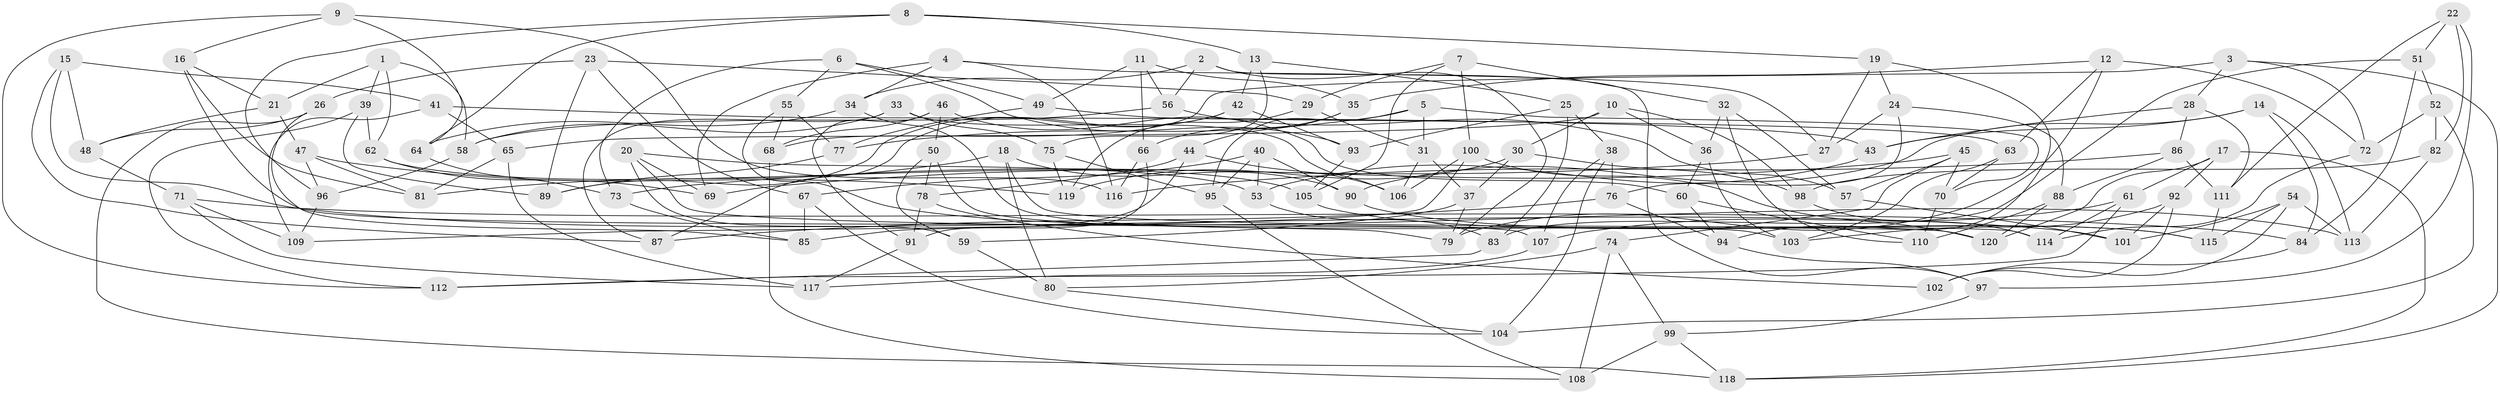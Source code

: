 // coarse degree distribution, {8: 0.1111111111111111, 4: 0.16666666666666666, 12: 0.05555555555555555, 10: 0.1111111111111111, 11: 0.08333333333333333, 9: 0.16666666666666666, 7: 0.027777777777777776, 5: 0.05555555555555555, 6: 0.1111111111111111, 13: 0.027777777777777776, 3: 0.08333333333333333}
// Generated by graph-tools (version 1.1) at 2025/20/03/04/25 18:20:53]
// undirected, 120 vertices, 240 edges
graph export_dot {
graph [start="1"]
  node [color=gray90,style=filled];
  1;
  2;
  3;
  4;
  5;
  6;
  7;
  8;
  9;
  10;
  11;
  12;
  13;
  14;
  15;
  16;
  17;
  18;
  19;
  20;
  21;
  22;
  23;
  24;
  25;
  26;
  27;
  28;
  29;
  30;
  31;
  32;
  33;
  34;
  35;
  36;
  37;
  38;
  39;
  40;
  41;
  42;
  43;
  44;
  45;
  46;
  47;
  48;
  49;
  50;
  51;
  52;
  53;
  54;
  55;
  56;
  57;
  58;
  59;
  60;
  61;
  62;
  63;
  64;
  65;
  66;
  67;
  68;
  69;
  70;
  71;
  72;
  73;
  74;
  75;
  76;
  77;
  78;
  79;
  80;
  81;
  82;
  83;
  84;
  85;
  86;
  87;
  88;
  89;
  90;
  91;
  92;
  93;
  94;
  95;
  96;
  97;
  98;
  99;
  100;
  101;
  102;
  103;
  104;
  105;
  106;
  107;
  108;
  109;
  110;
  111;
  112;
  113;
  114;
  115;
  116;
  117;
  118;
  119;
  120;
  1 -- 62;
  1 -- 39;
  1 -- 21;
  1 -- 58;
  2 -- 79;
  2 -- 97;
  2 -- 34;
  2 -- 56;
  3 -- 68;
  3 -- 118;
  3 -- 28;
  3 -- 72;
  4 -- 34;
  4 -- 69;
  4 -- 116;
  4 -- 27;
  5 -- 77;
  5 -- 31;
  5 -- 70;
  5 -- 95;
  6 -- 49;
  6 -- 93;
  6 -- 73;
  6 -- 55;
  7 -- 100;
  7 -- 29;
  7 -- 105;
  7 -- 32;
  8 -- 96;
  8 -- 64;
  8 -- 19;
  8 -- 13;
  9 -- 16;
  9 -- 116;
  9 -- 64;
  9 -- 112;
  10 -- 65;
  10 -- 98;
  10 -- 30;
  10 -- 36;
  11 -- 56;
  11 -- 66;
  11 -- 49;
  11 -- 35;
  12 -- 35;
  12 -- 72;
  12 -- 63;
  12 -- 79;
  13 -- 25;
  13 -- 42;
  13 -- 75;
  14 -- 43;
  14 -- 90;
  14 -- 84;
  14 -- 113;
  15 -- 87;
  15 -- 48;
  15 -- 101;
  15 -- 41;
  16 -- 107;
  16 -- 21;
  16 -- 81;
  17 -- 92;
  17 -- 61;
  17 -- 120;
  17 -- 118;
  18 -- 90;
  18 -- 81;
  18 -- 80;
  18 -- 114;
  19 -- 24;
  19 -- 94;
  19 -- 27;
  20 -- 69;
  20 -- 59;
  20 -- 120;
  20 -- 53;
  21 -- 47;
  21 -- 48;
  22 -- 97;
  22 -- 111;
  22 -- 51;
  22 -- 82;
  23 -- 29;
  23 -- 67;
  23 -- 89;
  23 -- 26;
  24 -- 88;
  24 -- 76;
  24 -- 27;
  25 -- 38;
  25 -- 83;
  25 -- 93;
  26 -- 85;
  26 -- 48;
  26 -- 118;
  27 -- 73;
  28 -- 111;
  28 -- 43;
  28 -- 86;
  29 -- 119;
  29 -- 31;
  30 -- 37;
  30 -- 119;
  30 -- 98;
  31 -- 106;
  31 -- 37;
  32 -- 57;
  32 -- 110;
  32 -- 36;
  33 -- 106;
  33 -- 58;
  33 -- 75;
  33 -- 87;
  34 -- 103;
  34 -- 64;
  35 -- 66;
  35 -- 44;
  36 -- 60;
  36 -- 103;
  37 -- 79;
  37 -- 59;
  38 -- 104;
  38 -- 107;
  38 -- 76;
  39 -- 112;
  39 -- 89;
  39 -- 62;
  40 -- 53;
  40 -- 90;
  40 -- 95;
  40 -- 67;
  41 -- 43;
  41 -- 65;
  41 -- 109;
  42 -- 89;
  42 -- 87;
  42 -- 93;
  43 -- 53;
  44 -- 106;
  44 -- 85;
  44 -- 78;
  45 -- 57;
  45 -- 70;
  45 -- 69;
  45 -- 74;
  46 -- 91;
  46 -- 68;
  46 -- 60;
  46 -- 50;
  47 -- 119;
  47 -- 96;
  47 -- 81;
  48 -- 71;
  49 -- 63;
  49 -- 77;
  50 -- 79;
  50 -- 59;
  50 -- 78;
  51 -- 83;
  51 -- 52;
  51 -- 84;
  52 -- 82;
  52 -- 72;
  52 -- 104;
  53 -- 83;
  54 -- 102;
  54 -- 101;
  54 -- 115;
  54 -- 113;
  55 -- 113;
  55 -- 77;
  55 -- 68;
  56 -- 57;
  56 -- 58;
  57 -- 101;
  58 -- 96;
  59 -- 80;
  60 -- 110;
  60 -- 94;
  61 -- 107;
  61 -- 114;
  61 -- 112;
  62 -- 69;
  62 -- 105;
  63 -- 70;
  63 -- 103;
  64 -- 73;
  65 -- 81;
  65 -- 117;
  66 -- 91;
  66 -- 116;
  67 -- 104;
  67 -- 85;
  68 -- 108;
  70 -- 110;
  71 -- 109;
  71 -- 117;
  71 -- 84;
  72 -- 114;
  73 -- 85;
  74 -- 80;
  74 -- 99;
  74 -- 108;
  75 -- 119;
  75 -- 95;
  76 -- 87;
  76 -- 94;
  77 -- 89;
  78 -- 91;
  78 -- 102;
  80 -- 104;
  82 -- 113;
  82 -- 98;
  83 -- 112;
  84 -- 102;
  86 -- 116;
  86 -- 88;
  86 -- 111;
  88 -- 110;
  88 -- 120;
  90 -- 115;
  91 -- 117;
  92 -- 103;
  92 -- 101;
  92 -- 102;
  93 -- 105;
  94 -- 97;
  95 -- 108;
  96 -- 109;
  97 -- 99;
  98 -- 114;
  99 -- 118;
  99 -- 108;
  100 -- 120;
  100 -- 109;
  100 -- 106;
  105 -- 115;
  107 -- 117;
  111 -- 115;
}

